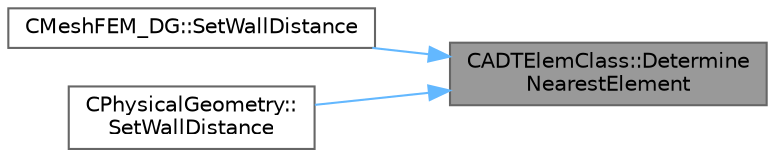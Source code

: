 digraph "CADTElemClass::DetermineNearestElement"
{
 // LATEX_PDF_SIZE
  bgcolor="transparent";
  edge [fontname=Helvetica,fontsize=10,labelfontname=Helvetica,labelfontsize=10];
  node [fontname=Helvetica,fontsize=10,shape=box,height=0.2,width=0.4];
  rankdir="RL";
  Node1 [id="Node000001",label="CADTElemClass::Determine\lNearestElement",height=0.2,width=0.4,color="gray40", fillcolor="grey60", style="filled", fontcolor="black",tooltip="Function, which determines the nearest element in the ADT for the given coordinate."];
  Node1 -> Node2 [id="edge1_Node000001_Node000002",dir="back",color="steelblue1",style="solid",tooltip=" "];
  Node2 [id="Node000002",label="CMeshFEM_DG::SetWallDistance",height=0.2,width=0.4,color="grey40", fillcolor="white", style="filled",URL="$classCMeshFEM__DG.html#a5c724f028421fc53d08e327e76ba6448",tooltip="Reduce the wall distance based on an previously constructed ADT."];
  Node1 -> Node3 [id="edge2_Node000001_Node000003",dir="back",color="steelblue1",style="solid",tooltip=" "];
  Node3 [id="Node000003",label="CPhysicalGeometry::\lSetWallDistance",height=0.2,width=0.4,color="grey40", fillcolor="white", style="filled",URL="$classCPhysicalGeometry.html#a438d7e9c0d477b13ffdea6669eaa0948",tooltip="Reduce the wall distance based on an previously constructed ADT."];
}
